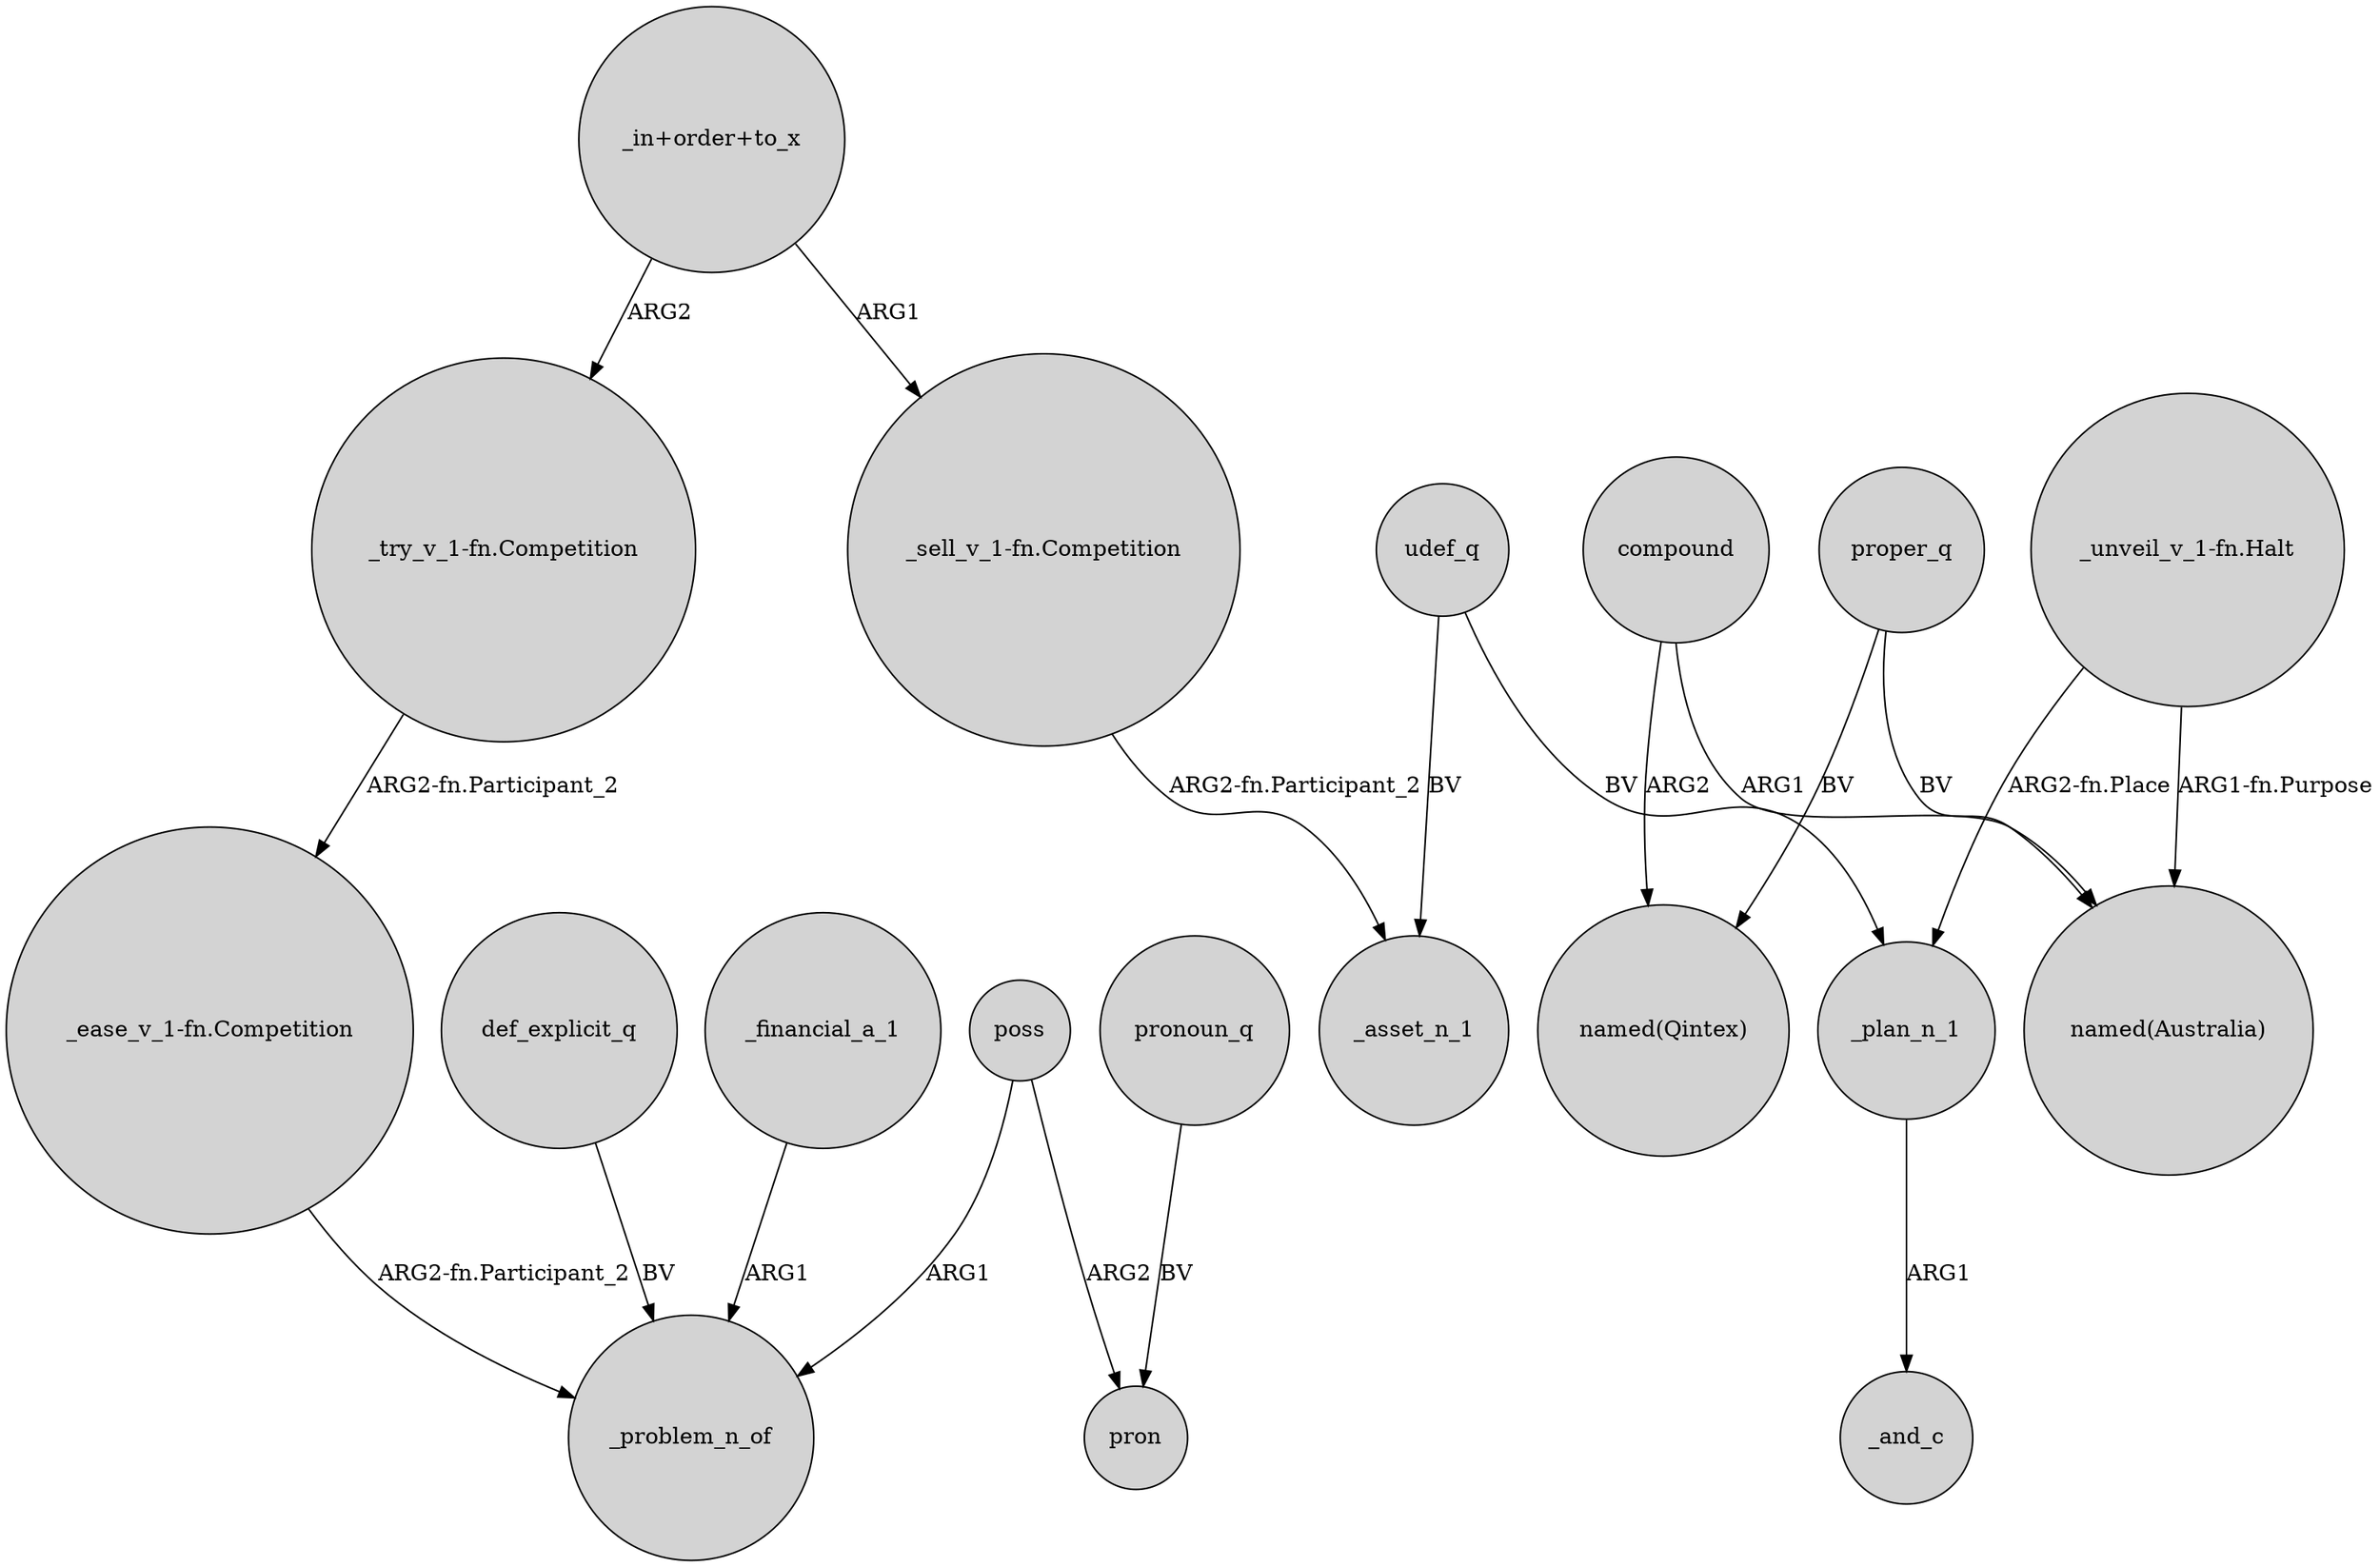 digraph {
	node [shape=circle style=filled]
	poss -> _problem_n_of [label=ARG1]
	"_in+order+to_x" -> "_try_v_1-fn.Competition" [label=ARG2]
	_financial_a_1 -> _problem_n_of [label=ARG1]
	proper_q -> "named(Australia)" [label=BV]
	udef_q -> _asset_n_1 [label=BV]
	"_try_v_1-fn.Competition" -> "_ease_v_1-fn.Competition" [label="ARG2-fn.Participant_2"]
	pronoun_q -> pron [label=BV]
	def_explicit_q -> _problem_n_of [label=BV]
	poss -> pron [label=ARG2]
	"_sell_v_1-fn.Competition" -> _asset_n_1 [label="ARG2-fn.Participant_2"]
	"_unveil_v_1-fn.Halt" -> "named(Australia)" [label="ARG1-fn.Purpose"]
	"_unveil_v_1-fn.Halt" -> _plan_n_1 [label="ARG2-fn.Place"]
	"_ease_v_1-fn.Competition" -> _problem_n_of [label="ARG2-fn.Participant_2"]
	compound -> "named(Qintex)" [label=ARG2]
	proper_q -> "named(Qintex)" [label=BV]
	_plan_n_1 -> _and_c [label=ARG1]
	compound -> "named(Australia)" [label=ARG1]
	"_in+order+to_x" -> "_sell_v_1-fn.Competition" [label=ARG1]
	udef_q -> _plan_n_1 [label=BV]
}
